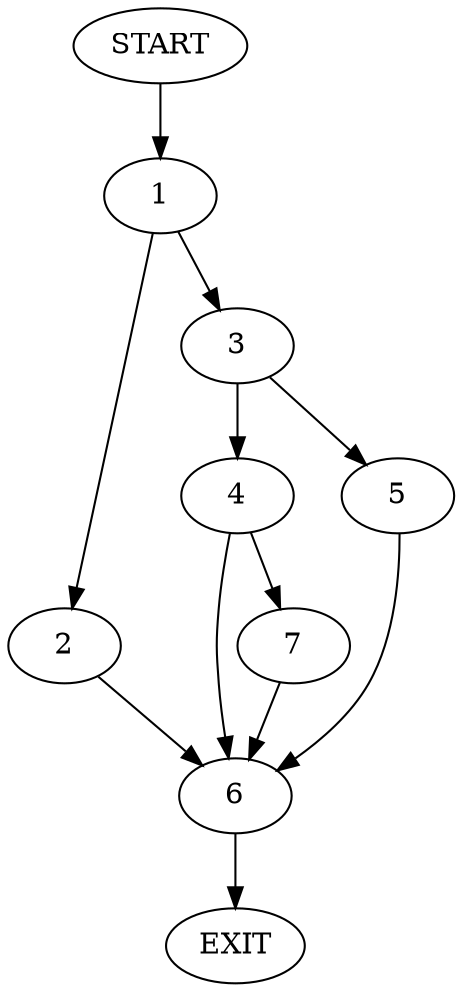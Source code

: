 digraph {
0 [label="START"]
8 [label="EXIT"]
0 -> 1
1 -> 2
1 -> 3
3 -> 4
3 -> 5
2 -> 6
6 -> 8
5 -> 6
4 -> 6
4 -> 7
7 -> 6
}
